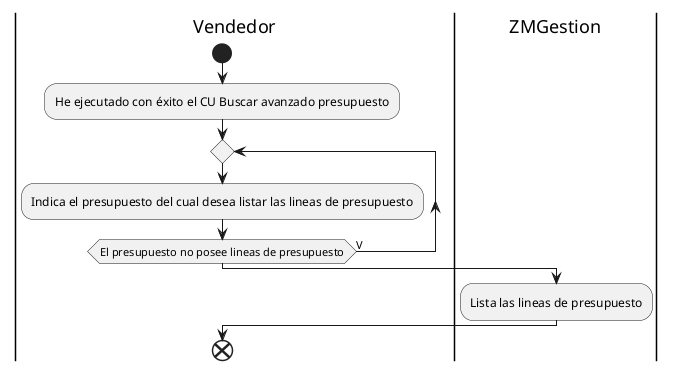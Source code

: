 @startuml listarLineasPresupuesto
|Vendedor|
start
:He ejecutado con éxito el CU Buscar avanzado presupuesto;
repeat
:Indica el presupuesto del cual desea listar las lineas de presupuesto;
repeat while(El presupuesto no posee lineas de presupuesto) is (V)
|ZMGestion|
:Lista las lineas de presupuesto;
|Vendedor|
end

@enduml